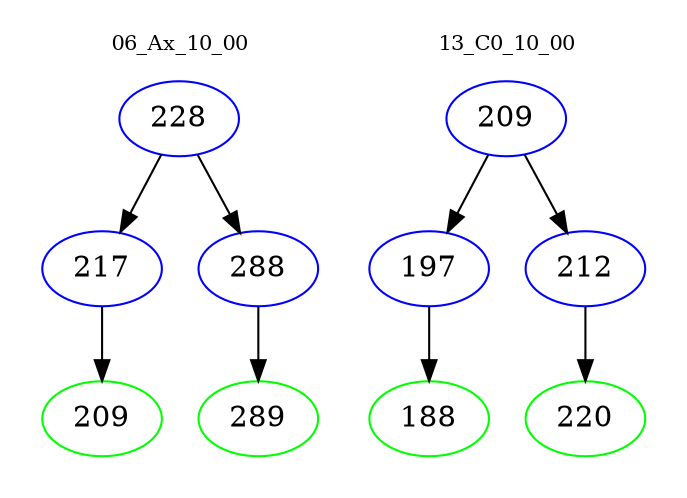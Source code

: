 digraph{
subgraph cluster_0 {
color = white
label = "06_Ax_10_00";
fontsize=10;
T0_228 [label="228", color="blue"]
T0_228 -> T0_217 [color="black"]
T0_217 [label="217", color="blue"]
T0_217 -> T0_209 [color="black"]
T0_209 [label="209", color="green"]
T0_228 -> T0_288 [color="black"]
T0_288 [label="288", color="blue"]
T0_288 -> T0_289 [color="black"]
T0_289 [label="289", color="green"]
}
subgraph cluster_1 {
color = white
label = "13_C0_10_00";
fontsize=10;
T1_209 [label="209", color="blue"]
T1_209 -> T1_197 [color="black"]
T1_197 [label="197", color="blue"]
T1_197 -> T1_188 [color="black"]
T1_188 [label="188", color="green"]
T1_209 -> T1_212 [color="black"]
T1_212 [label="212", color="blue"]
T1_212 -> T1_220 [color="black"]
T1_220 [label="220", color="green"]
}
}
